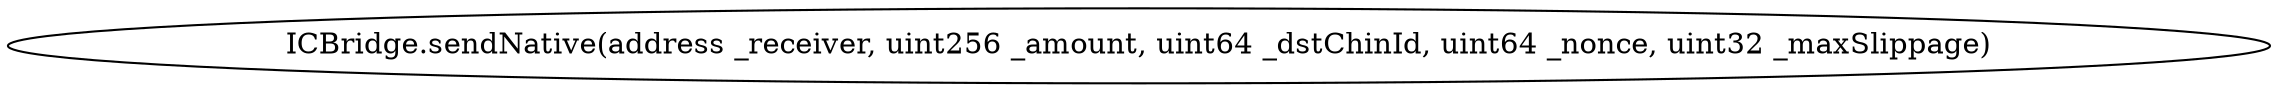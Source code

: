 digraph "" {
	graph [bb="0,0,917.85,36"];
	node [label="\N"];
	"ICBridge.sendNative(address _receiver, uint256 _amount, uint64 _dstChinId, uint64 _nonce, uint32 _maxSlippage)"	 [height=0.5,
		pos="458.92,18",
		width=12.748];
}
